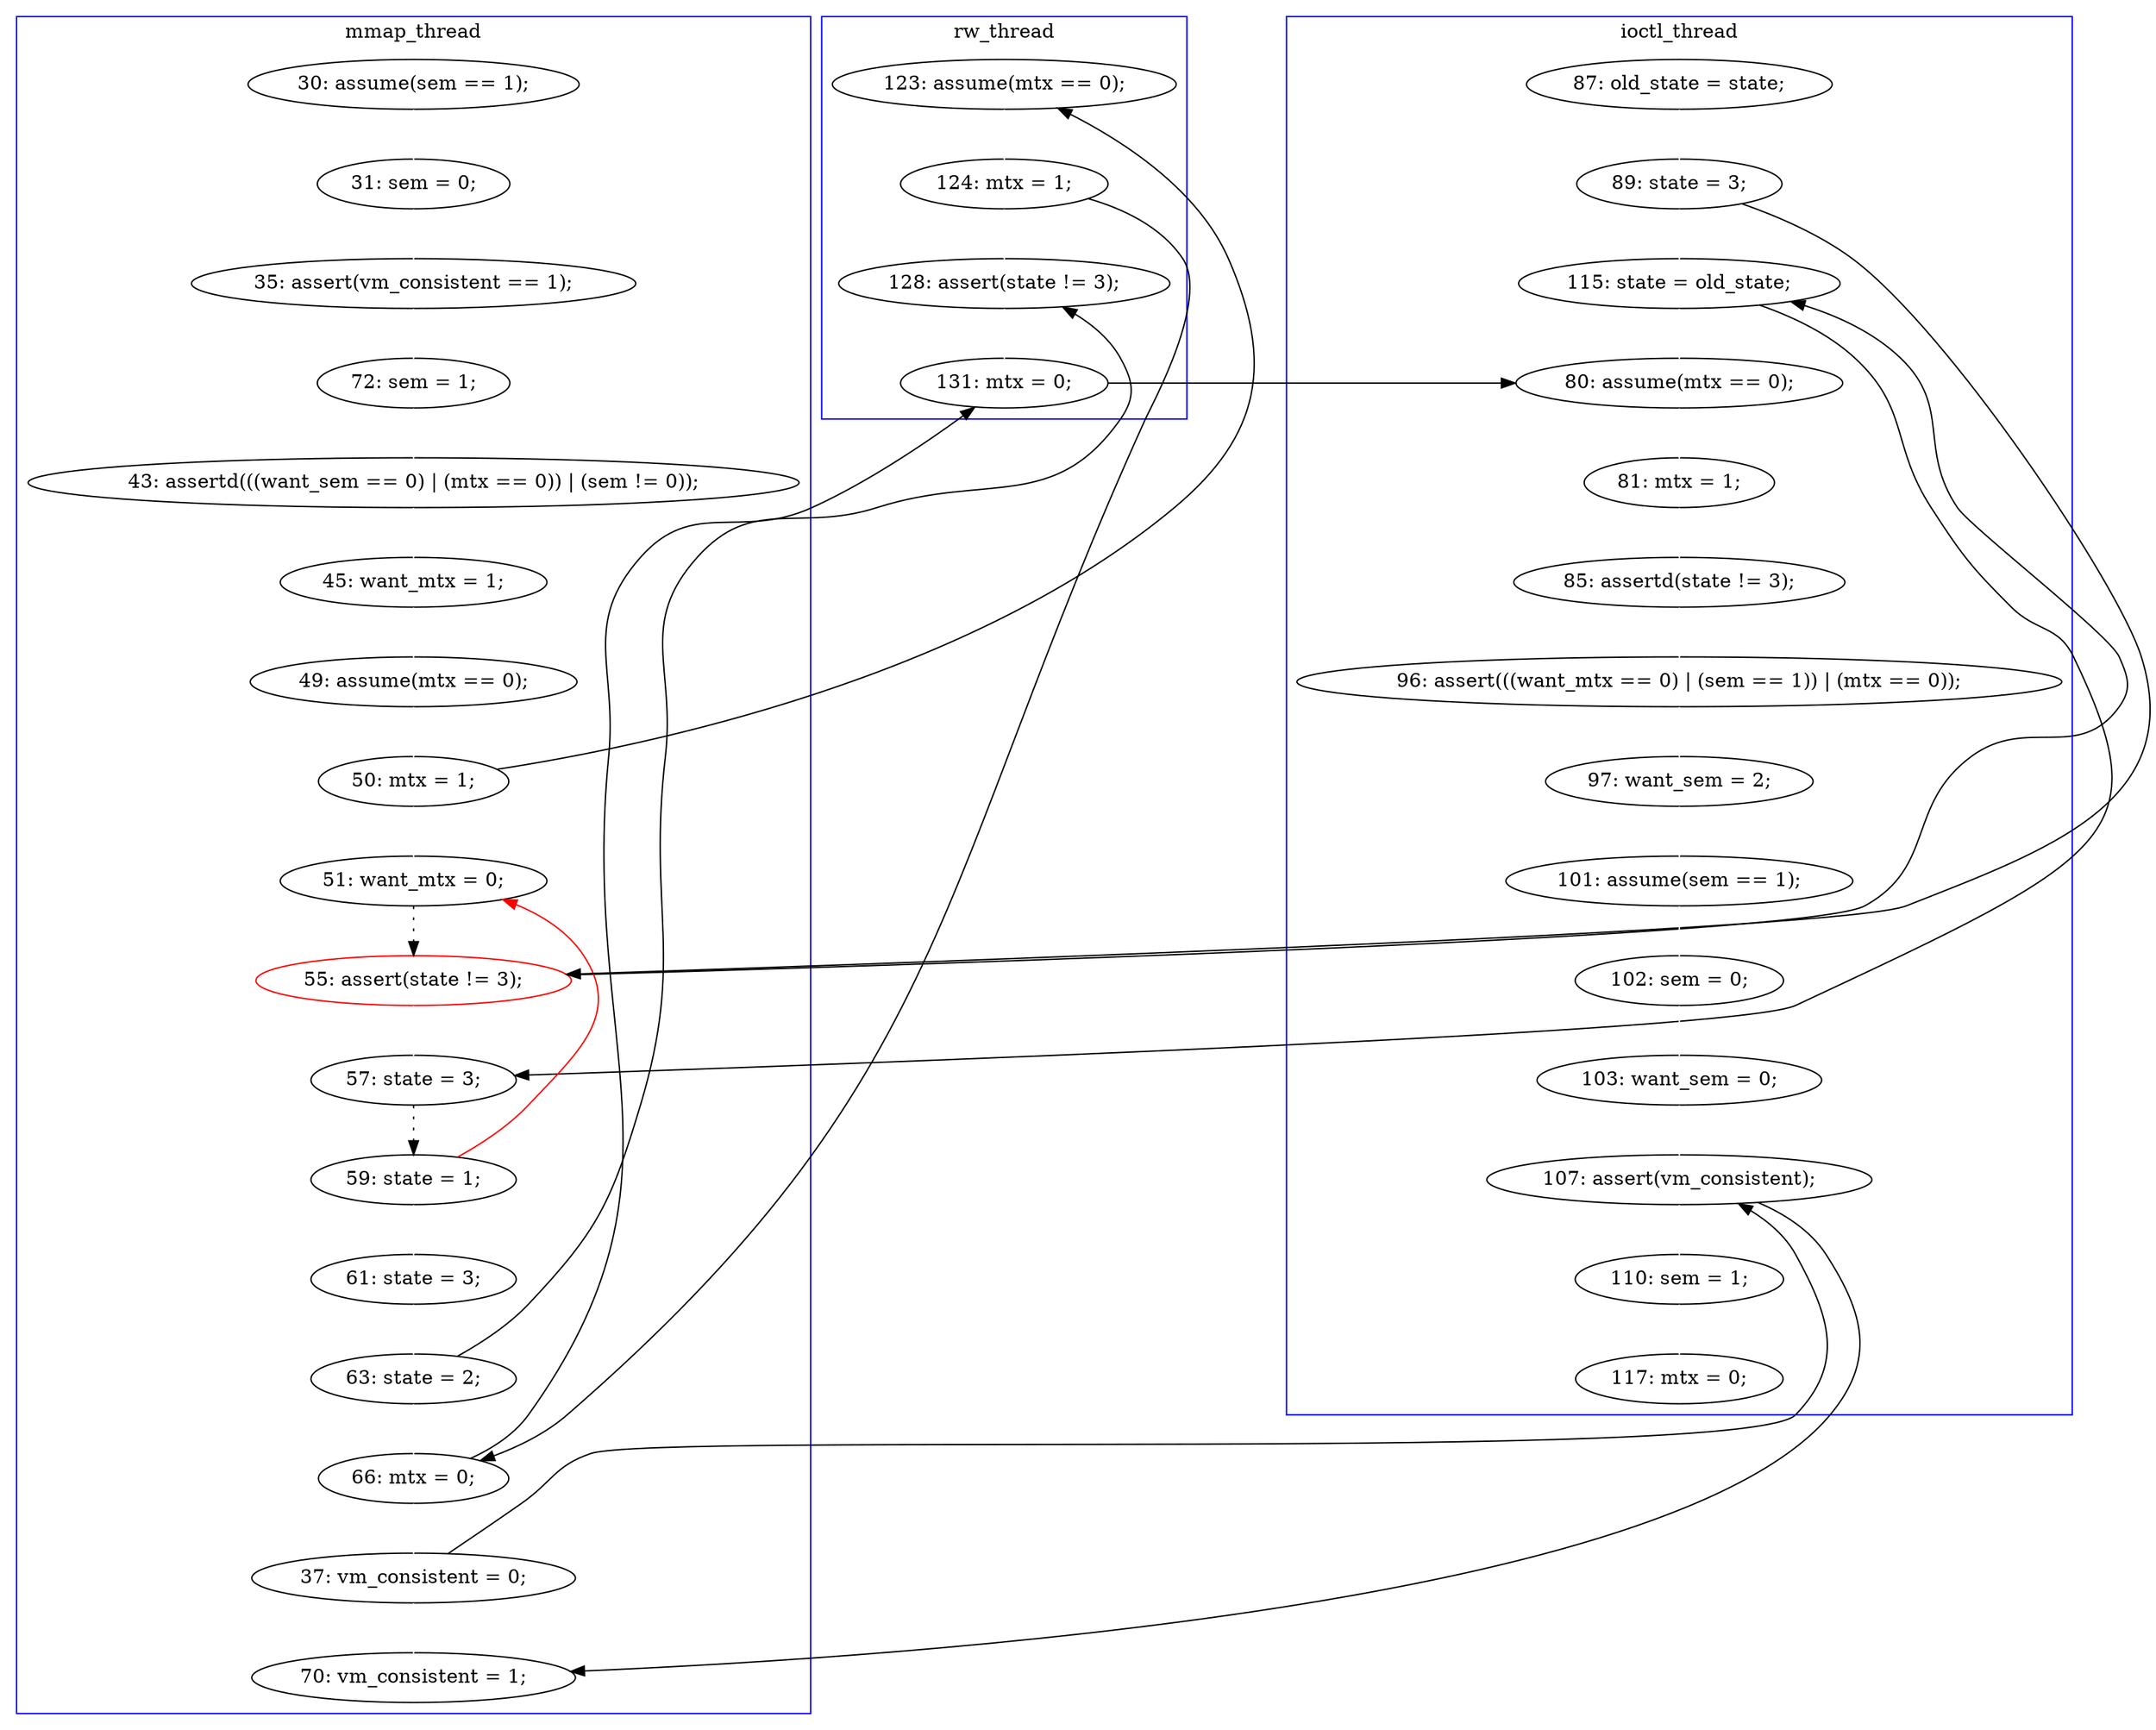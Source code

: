 digraph Counterexample {
	25 -> 39 [color = white, style = solid]
	11 -> 12 [color = white, style = solid]
	35 -> 39 [color = black, style = solid, constraint = false]
	41 -> 43 [color = white, style = solid]
	18 -> 24 [color = black, style = dotted]
	17 -> 18 [color = white, style = solid]
	30 -> 34 [color = white, style = solid]
	45 -> 50 [color = white, style = solid]
	24 -> 26 [color = white, style = solid]
	40 -> 41 [color = white, style = solid]
	28 -> 31 [color = white, style = solid]
	29 -> 30 [color = white, style = solid]
	28 -> 18 [color = red, style = solid, constraint = false]
	23 -> 25 [color = white, style = solid]
	31 -> 32 [color = white, style = solid]
	34 -> 35 [color = white, style = solid]
	24 -> 25 [color = black, style = solid, constraint = false]
	26 -> 28 [color = black, style = dotted]
	13 -> 14 [color = white, style = solid]
	46 -> 47 [color = white, style = solid]
	12 -> 13 [color = white, style = solid]
	30 -> 33 [color = black, style = solid, constraint = false]
	33 -> 35 [color = black, style = solid, constraint = false]
	25 -> 26 [color = black, style = solid, constraint = false]
	45 -> 49 [color = black, style = solid, constraint = false]
	51 -> 55 [color = white, style = solid]
	17 -> 29 [color = black, style = solid, constraint = false]
	16 -> 17 [color = white, style = solid]
	23 -> 24 [color = black, style = solid, constraint = false]
	22 -> 23 [color = white, style = solid]
	44 -> 46 [color = white, style = solid]
	14 -> 15 [color = white, style = solid]
	49 -> 50 [color = black, style = solid, constraint = false]
	33 -> 45 [color = white, style = solid]
	15 -> 16 [color = white, style = solid]
	32 -> 33 [color = white, style = solid]
	39 -> 40 [color = white, style = solid]
	47 -> 48 [color = white, style = solid]
	48 -> 49 [color = white, style = solid]
	43 -> 44 [color = white, style = solid]
	10 -> 11 [color = white, style = solid]
	49 -> 51 [color = white, style = solid]
	32 -> 34 [color = black, style = solid, constraint = false]
	subgraph cluster2 {
		label = ioctl_thread
		color = blue
		49  [label = "107: assert(vm_consistent);"]
		25  [label = "115: state = old_state;"]
		55  [label = "117: mtx = 0;"]
		41  [label = "85: assertd(state != 3);"]
		51  [label = "110: sem = 1;"]
		46  [label = "101: assume(sem == 1);"]
		48  [label = "103: want_sem = 0;"]
		22  [label = "87: old_state = state;"]
		43  [label = "96: assert(((want_mtx == 0) | (sem == 1)) | (mtx == 0));"]
		47  [label = "102: sem = 0;"]
		40  [label = "81: mtx = 1;"]
		23  [label = "89: state = 3;"]
		44  [label = "97: want_sem = 2;"]
		39  [label = "80: assume(mtx == 0);"]
	}
	subgraph cluster1 {
		label = mmap_thread
		color = blue
		31  [label = "61: state = 3;"]
		24  [label = "55: assert(state != 3);", color = red]
		45  [label = "37: vm_consistent = 0;"]
		14  [label = "43: assertd(((want_sem == 0) | (mtx == 0)) | (sem != 0));"]
		12  [label = "35: assert(vm_consistent == 1);"]
		17  [label = "50: mtx = 1;"]
		50  [label = "70: vm_consistent = 1;"]
		13  [label = "72: sem = 1;"]
		15  [label = "45: want_mtx = 1;"]
		32  [label = "63: state = 2;"]
		11  [label = "31: sem = 0;"]
		16  [label = "49: assume(mtx == 0);"]
		10  [label = "30: assume(sem == 1);"]
		26  [label = "57: state = 3;"]
		28  [label = "59: state = 1;"]
		18  [label = "51: want_mtx = 0;"]
		33  [label = "66: mtx = 0;"]
	}
	subgraph cluster3 {
		label = rw_thread
		color = blue
		30  [label = "124: mtx = 1;"]
		35  [label = "131: mtx = 0;"]
		34  [label = "128: assert(state != 3);"]
		29  [label = "123: assume(mtx == 0);"]
	}
}